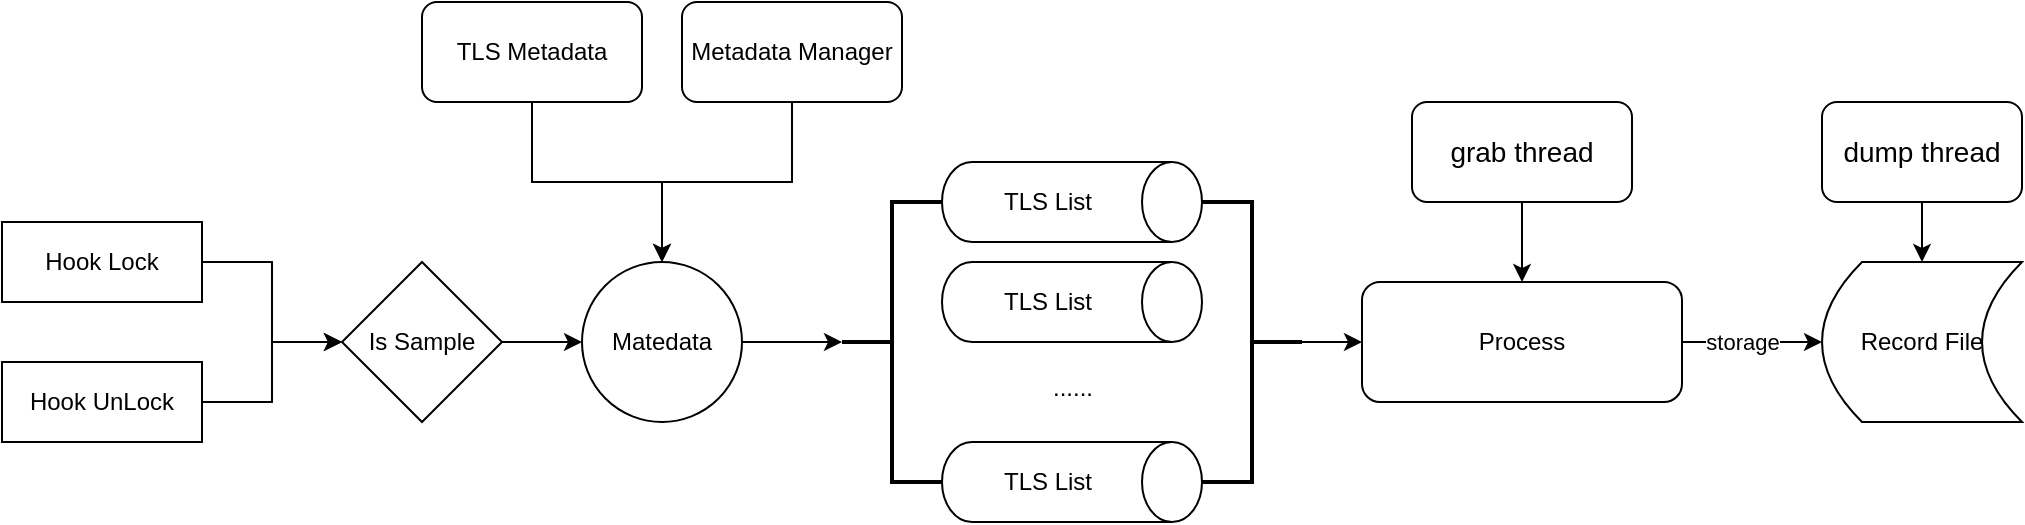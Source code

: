 <mxfile version="21.6.5" type="device">
  <diagram name="第 1 页" id="bhP6bClxZ8Qrskx4Erfl">
    <mxGraphModel dx="1060" dy="621" grid="1" gridSize="10" guides="1" tooltips="1" connect="1" arrows="1" fold="1" page="1" pageScale="1" pageWidth="827" pageHeight="1169" math="0" shadow="0">
      <root>
        <mxCell id="0" />
        <mxCell id="1" parent="0" />
        <mxCell id="fi6SXZZeRDK6vBH4Q9X8-17" style="edgeStyle=orthogonalEdgeStyle;rounded=0;orthogonalLoop=1;jettySize=auto;html=1;exitX=1;exitY=0.5;exitDx=0;exitDy=0;entryX=0;entryY=0.5;entryDx=0;entryDy=0;" edge="1" parent="1" source="fi6SXZZeRDK6vBH4Q9X8-1" target="fi6SXZZeRDK6vBH4Q9X8-13">
          <mxGeometry relative="1" as="geometry" />
        </mxCell>
        <mxCell id="fi6SXZZeRDK6vBH4Q9X8-1" value="Hook Lock" style="rounded=0;whiteSpace=wrap;html=1;" vertex="1" parent="1">
          <mxGeometry x="100" y="210" width="100" height="40" as="geometry" />
        </mxCell>
        <mxCell id="fi6SXZZeRDK6vBH4Q9X8-18" style="edgeStyle=orthogonalEdgeStyle;rounded=0;orthogonalLoop=1;jettySize=auto;html=1;exitX=1;exitY=0.5;exitDx=0;exitDy=0;" edge="1" parent="1" source="fi6SXZZeRDK6vBH4Q9X8-2" target="fi6SXZZeRDK6vBH4Q9X8-13">
          <mxGeometry relative="1" as="geometry" />
        </mxCell>
        <mxCell id="fi6SXZZeRDK6vBH4Q9X8-2" value="Hook UnLock" style="rounded=0;whiteSpace=wrap;html=1;" vertex="1" parent="1">
          <mxGeometry x="100" y="280" width="100" height="40" as="geometry" />
        </mxCell>
        <mxCell id="fi6SXZZeRDK6vBH4Q9X8-8" style="edgeStyle=orthogonalEdgeStyle;rounded=0;orthogonalLoop=1;jettySize=auto;html=1;exitX=0.5;exitY=1;exitDx=0;exitDy=0;" edge="1" parent="1" source="fi6SXZZeRDK6vBH4Q9X8-3" target="fi6SXZZeRDK6vBH4Q9X8-6">
          <mxGeometry relative="1" as="geometry" />
        </mxCell>
        <mxCell id="fi6SXZZeRDK6vBH4Q9X8-3" value="Metadata Manager" style="rounded=1;whiteSpace=wrap;html=1;" vertex="1" parent="1">
          <mxGeometry x="440" y="100" width="110" height="50" as="geometry" />
        </mxCell>
        <mxCell id="fi6SXZZeRDK6vBH4Q9X8-37" style="edgeStyle=orthogonalEdgeStyle;rounded=0;orthogonalLoop=1;jettySize=auto;html=1;exitX=1;exitY=0.5;exitDx=0;exitDy=0;entryX=0;entryY=0.5;entryDx=0;entryDy=0;entryPerimeter=0;" edge="1" parent="1" source="fi6SXZZeRDK6vBH4Q9X8-6" target="fi6SXZZeRDK6vBH4Q9X8-23">
          <mxGeometry relative="1" as="geometry" />
        </mxCell>
        <mxCell id="fi6SXZZeRDK6vBH4Q9X8-6" value="Matedata" style="ellipse;whiteSpace=wrap;html=1;aspect=fixed;" vertex="1" parent="1">
          <mxGeometry x="390" y="230" width="80" height="80" as="geometry" />
        </mxCell>
        <mxCell id="fi6SXZZeRDK6vBH4Q9X8-12" style="edgeStyle=orthogonalEdgeStyle;rounded=0;orthogonalLoop=1;jettySize=auto;html=1;exitX=0.5;exitY=1;exitDx=0;exitDy=0;entryX=0.5;entryY=0;entryDx=0;entryDy=0;" edge="1" parent="1" source="fi6SXZZeRDK6vBH4Q9X8-11" target="fi6SXZZeRDK6vBH4Q9X8-6">
          <mxGeometry relative="1" as="geometry" />
        </mxCell>
        <mxCell id="fi6SXZZeRDK6vBH4Q9X8-11" value="TLS Metadata" style="rounded=1;whiteSpace=wrap;html=1;" vertex="1" parent="1">
          <mxGeometry x="310" y="100" width="110" height="50" as="geometry" />
        </mxCell>
        <mxCell id="fi6SXZZeRDK6vBH4Q9X8-19" style="edgeStyle=orthogonalEdgeStyle;rounded=0;orthogonalLoop=1;jettySize=auto;html=1;exitX=1;exitY=0.5;exitDx=0;exitDy=0;entryX=0;entryY=0.5;entryDx=0;entryDy=0;" edge="1" parent="1" source="fi6SXZZeRDK6vBH4Q9X8-13" target="fi6SXZZeRDK6vBH4Q9X8-6">
          <mxGeometry relative="1" as="geometry" />
        </mxCell>
        <mxCell id="fi6SXZZeRDK6vBH4Q9X8-13" value="Is Sample" style="rhombus;whiteSpace=wrap;html=1;" vertex="1" parent="1">
          <mxGeometry x="270" y="230" width="80" height="80" as="geometry" />
        </mxCell>
        <mxCell id="fi6SXZZeRDK6vBH4Q9X8-27" value="" style="group" vertex="1" connectable="0" parent="1">
          <mxGeometry x="520" y="180" width="230" height="180" as="geometry" />
        </mxCell>
        <mxCell id="fi6SXZZeRDK6vBH4Q9X8-25" value="" style="group" vertex="1" connectable="0" parent="fi6SXZZeRDK6vBH4Q9X8-27">
          <mxGeometry width="180" height="180" as="geometry" />
        </mxCell>
        <mxCell id="fi6SXZZeRDK6vBH4Q9X8-15" value="TLS List" style="shape=cylinder3;whiteSpace=wrap;html=1;boundedLbl=1;backgroundOutline=1;size=15;direction=south;" vertex="1" parent="fi6SXZZeRDK6vBH4Q9X8-25">
          <mxGeometry x="50" width="130" height="40" as="geometry" />
        </mxCell>
        <mxCell id="fi6SXZZeRDK6vBH4Q9X8-20" value="TLS List" style="shape=cylinder3;whiteSpace=wrap;html=1;boundedLbl=1;backgroundOutline=1;size=15;direction=south;" vertex="1" parent="fi6SXZZeRDK6vBH4Q9X8-25">
          <mxGeometry x="50" y="50" width="130" height="40" as="geometry" />
        </mxCell>
        <mxCell id="fi6SXZZeRDK6vBH4Q9X8-22" value="TLS List" style="shape=cylinder3;whiteSpace=wrap;html=1;boundedLbl=1;backgroundOutline=1;size=15;direction=south;" vertex="1" parent="fi6SXZZeRDK6vBH4Q9X8-25">
          <mxGeometry x="50" y="140" width="130" height="40" as="geometry" />
        </mxCell>
        <mxCell id="fi6SXZZeRDK6vBH4Q9X8-23" value="" style="strokeWidth=2;html=1;shape=mxgraph.flowchart.annotation_2;align=left;labelPosition=right;pointerEvents=1;" vertex="1" parent="fi6SXZZeRDK6vBH4Q9X8-25">
          <mxGeometry y="20" width="50" height="140" as="geometry" />
        </mxCell>
        <mxCell id="fi6SXZZeRDK6vBH4Q9X8-24" value="......" style="text;html=1;align=center;verticalAlign=middle;resizable=0;points=[];autosize=1;strokeColor=none;fillColor=none;" vertex="1" parent="fi6SXZZeRDK6vBH4Q9X8-25">
          <mxGeometry x="95" y="98" width="40" height="30" as="geometry" />
        </mxCell>
        <mxCell id="fi6SXZZeRDK6vBH4Q9X8-26" value="" style="strokeWidth=2;html=1;shape=mxgraph.flowchart.annotation_2;align=left;labelPosition=right;pointerEvents=1;rotation=-180;" vertex="1" parent="fi6SXZZeRDK6vBH4Q9X8-27">
          <mxGeometry x="180" y="20" width="50" height="140" as="geometry" />
        </mxCell>
        <mxCell id="fi6SXZZeRDK6vBH4Q9X8-36" style="edgeStyle=orthogonalEdgeStyle;rounded=0;orthogonalLoop=1;jettySize=auto;html=1;exitX=0.5;exitY=1;exitDx=0;exitDy=0;entryX=0.5;entryY=0;entryDx=0;entryDy=0;" edge="1" parent="1" source="fi6SXZZeRDK6vBH4Q9X8-29" target="fi6SXZZeRDK6vBH4Q9X8-33">
          <mxGeometry relative="1" as="geometry" />
        </mxCell>
        <mxCell id="fi6SXZZeRDK6vBH4Q9X8-29" value="&lt;font style=&quot;font-size: 14px;&quot;&gt;grab thread&lt;/font&gt;" style="rounded=1;whiteSpace=wrap;html=1;" vertex="1" parent="1">
          <mxGeometry x="805" y="150" width="110" height="50" as="geometry" />
        </mxCell>
        <mxCell id="fi6SXZZeRDK6vBH4Q9X8-32" style="edgeStyle=orthogonalEdgeStyle;rounded=0;orthogonalLoop=1;jettySize=auto;html=1;exitX=0.5;exitY=1;exitDx=0;exitDy=0;entryX=0.5;entryY=0;entryDx=0;entryDy=0;" edge="1" parent="1" source="fi6SXZZeRDK6vBH4Q9X8-30" target="fi6SXZZeRDK6vBH4Q9X8-31">
          <mxGeometry relative="1" as="geometry" />
        </mxCell>
        <mxCell id="fi6SXZZeRDK6vBH4Q9X8-30" value="&lt;font style=&quot;font-size: 14px;&quot;&gt;dump thread&lt;/font&gt;" style="rounded=1;whiteSpace=wrap;html=1;" vertex="1" parent="1">
          <mxGeometry x="1010" y="150" width="100" height="50" as="geometry" />
        </mxCell>
        <mxCell id="fi6SXZZeRDK6vBH4Q9X8-31" value="Record File" style="shape=dataStorage;whiteSpace=wrap;html=1;fixedSize=1;" vertex="1" parent="1">
          <mxGeometry x="1010" y="230" width="100" height="80" as="geometry" />
        </mxCell>
        <mxCell id="fi6SXZZeRDK6vBH4Q9X8-34" style="edgeStyle=orthogonalEdgeStyle;rounded=0;orthogonalLoop=1;jettySize=auto;html=1;exitX=1;exitY=0.5;exitDx=0;exitDy=0;entryX=0;entryY=0.5;entryDx=0;entryDy=0;" edge="1" parent="1" source="fi6SXZZeRDK6vBH4Q9X8-33" target="fi6SXZZeRDK6vBH4Q9X8-31">
          <mxGeometry relative="1" as="geometry" />
        </mxCell>
        <mxCell id="fi6SXZZeRDK6vBH4Q9X8-38" value="storage" style="edgeLabel;html=1;align=center;verticalAlign=middle;resizable=0;points=[];" vertex="1" connectable="0" parent="fi6SXZZeRDK6vBH4Q9X8-34">
          <mxGeometry x="0.307" relative="1" as="geometry">
            <mxPoint x="-16" as="offset" />
          </mxGeometry>
        </mxCell>
        <mxCell id="fi6SXZZeRDK6vBH4Q9X8-33" value="Process" style="rounded=1;whiteSpace=wrap;html=1;" vertex="1" parent="1">
          <mxGeometry x="780" y="240" width="160" height="60" as="geometry" />
        </mxCell>
        <mxCell id="fi6SXZZeRDK6vBH4Q9X8-35" style="edgeStyle=orthogonalEdgeStyle;rounded=0;orthogonalLoop=1;jettySize=auto;html=1;exitX=0;exitY=0.5;exitDx=0;exitDy=0;exitPerimeter=0;entryX=0;entryY=0.5;entryDx=0;entryDy=0;" edge="1" parent="1" source="fi6SXZZeRDK6vBH4Q9X8-26" target="fi6SXZZeRDK6vBH4Q9X8-33">
          <mxGeometry relative="1" as="geometry" />
        </mxCell>
      </root>
    </mxGraphModel>
  </diagram>
</mxfile>
